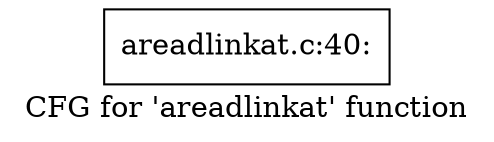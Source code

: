 digraph "CFG for 'areadlinkat' function" {
	label="CFG for 'areadlinkat' function";

	Node0xcdf4ee0 [shape=record,label="{areadlinkat.c:40:}"];
}
